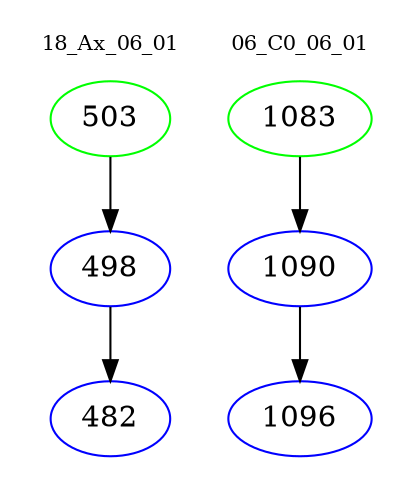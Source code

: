 digraph{
subgraph cluster_0 {
color = white
label = "18_Ax_06_01";
fontsize=10;
T0_503 [label="503", color="green"]
T0_503 -> T0_498 [color="black"]
T0_498 [label="498", color="blue"]
T0_498 -> T0_482 [color="black"]
T0_482 [label="482", color="blue"]
}
subgraph cluster_1 {
color = white
label = "06_C0_06_01";
fontsize=10;
T1_1083 [label="1083", color="green"]
T1_1083 -> T1_1090 [color="black"]
T1_1090 [label="1090", color="blue"]
T1_1090 -> T1_1096 [color="black"]
T1_1096 [label="1096", color="blue"]
}
}
